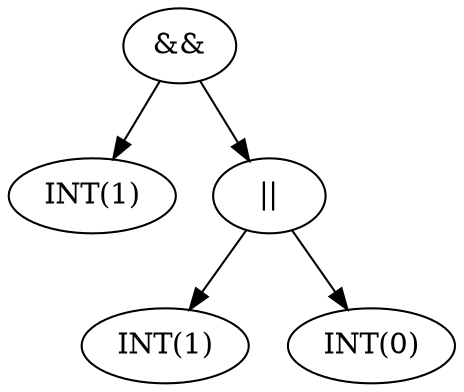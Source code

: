 digraph ExpressionGraph {
4493711952 [label="&&"];
4493711952 -> 4493711280;
4493711952 -> 4493712144;
4493711280 [label="INT(1)"];
4493712144 [label="||"];
4493712144 -> 4493711904;
4493712144 -> 4493712048;
4493711904 [label="INT(1)"];
4493712048 [label="INT(0)"];
}
